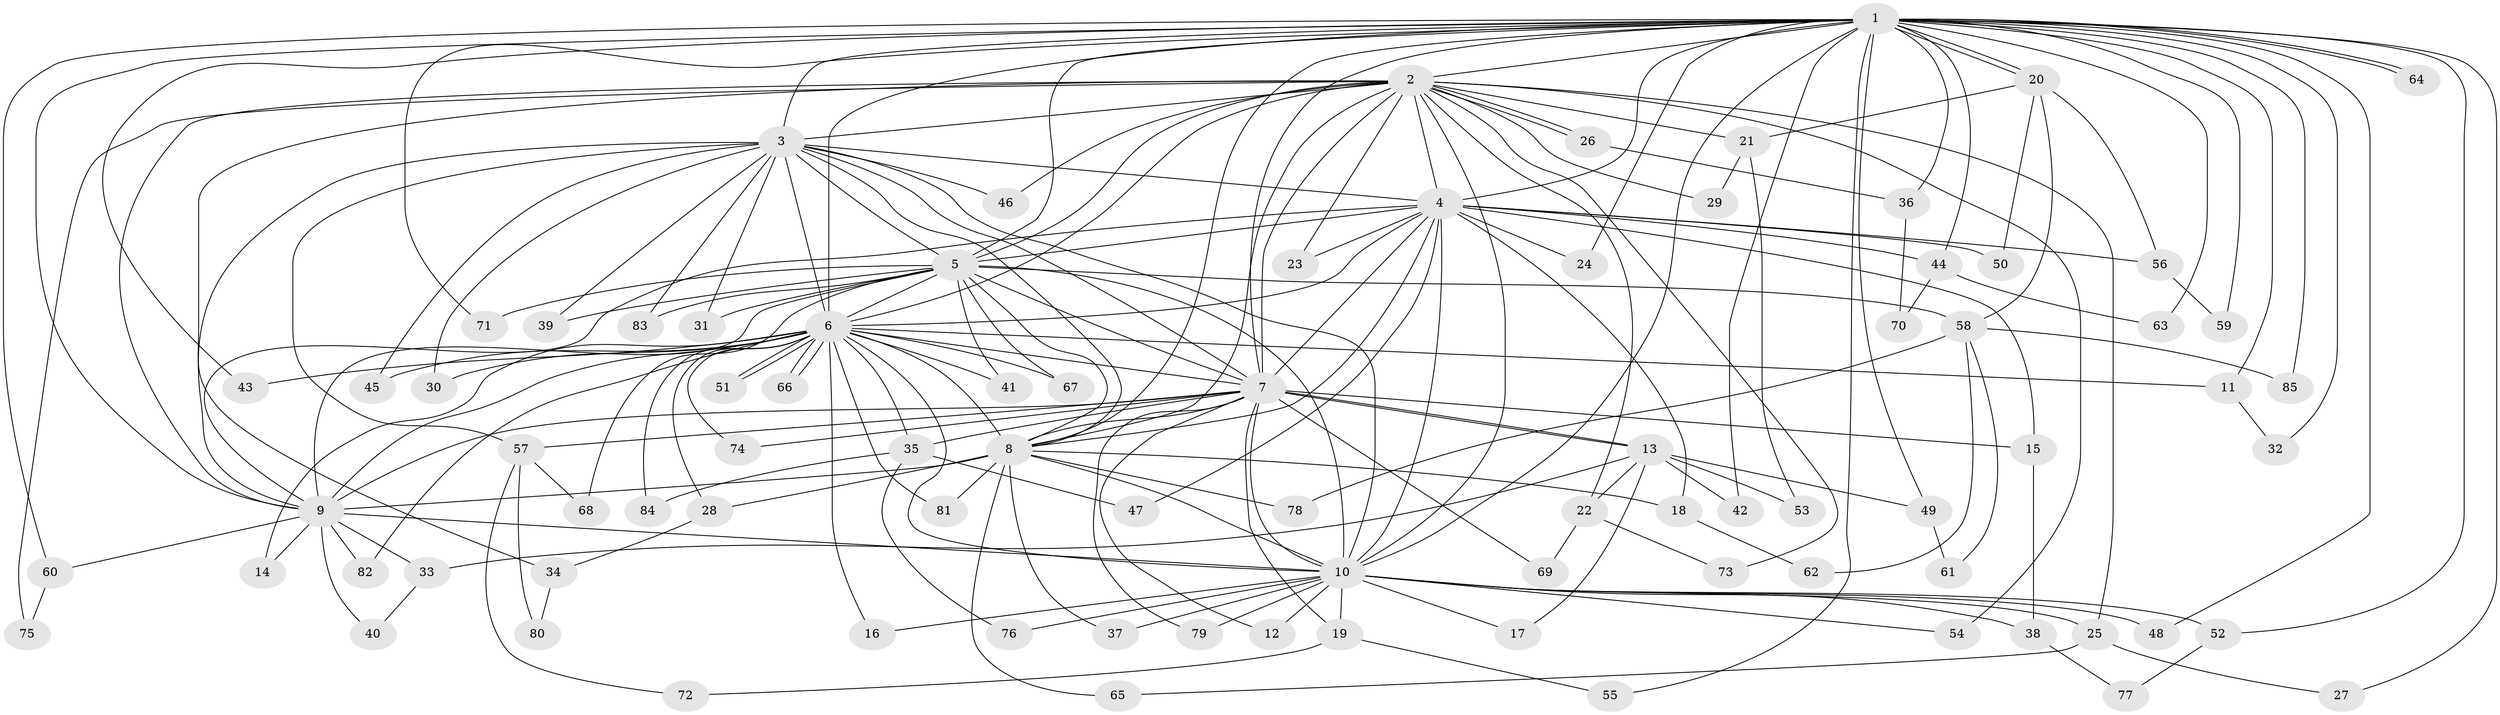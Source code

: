 // coarse degree distribution, {19: 0.016666666666666666, 18: 0.016666666666666666, 11: 0.016666666666666666, 2: 0.48333333333333334, 3: 0.16666666666666666, 15: 0.016666666666666666, 13: 0.016666666666666666, 4: 0.06666666666666667, 7: 0.016666666666666666, 17: 0.016666666666666666, 5: 0.06666666666666667, 23: 0.016666666666666666, 1: 0.05, 22: 0.016666666666666666, 14: 0.016666666666666666}
// Generated by graph-tools (version 1.1) at 2025/36/03/04/25 23:36:17]
// undirected, 85 vertices, 195 edges
graph export_dot {
  node [color=gray90,style=filled];
  1;
  2;
  3;
  4;
  5;
  6;
  7;
  8;
  9;
  10;
  11;
  12;
  13;
  14;
  15;
  16;
  17;
  18;
  19;
  20;
  21;
  22;
  23;
  24;
  25;
  26;
  27;
  28;
  29;
  30;
  31;
  32;
  33;
  34;
  35;
  36;
  37;
  38;
  39;
  40;
  41;
  42;
  43;
  44;
  45;
  46;
  47;
  48;
  49;
  50;
  51;
  52;
  53;
  54;
  55;
  56;
  57;
  58;
  59;
  60;
  61;
  62;
  63;
  64;
  65;
  66;
  67;
  68;
  69;
  70;
  71;
  72;
  73;
  74;
  75;
  76;
  77;
  78;
  79;
  80;
  81;
  82;
  83;
  84;
  85;
  1 -- 2;
  1 -- 3;
  1 -- 4;
  1 -- 5;
  1 -- 6;
  1 -- 7;
  1 -- 8;
  1 -- 9;
  1 -- 10;
  1 -- 11;
  1 -- 20;
  1 -- 20;
  1 -- 24;
  1 -- 27;
  1 -- 32;
  1 -- 36;
  1 -- 42;
  1 -- 43;
  1 -- 44;
  1 -- 48;
  1 -- 49;
  1 -- 52;
  1 -- 55;
  1 -- 59;
  1 -- 60;
  1 -- 63;
  1 -- 64;
  1 -- 64;
  1 -- 71;
  1 -- 85;
  2 -- 3;
  2 -- 4;
  2 -- 5;
  2 -- 6;
  2 -- 7;
  2 -- 8;
  2 -- 9;
  2 -- 10;
  2 -- 21;
  2 -- 22;
  2 -- 23;
  2 -- 25;
  2 -- 26;
  2 -- 26;
  2 -- 29;
  2 -- 34;
  2 -- 46;
  2 -- 54;
  2 -- 73;
  2 -- 75;
  3 -- 4;
  3 -- 5;
  3 -- 6;
  3 -- 7;
  3 -- 8;
  3 -- 9;
  3 -- 10;
  3 -- 30;
  3 -- 31;
  3 -- 39;
  3 -- 45;
  3 -- 46;
  3 -- 57;
  3 -- 83;
  4 -- 5;
  4 -- 6;
  4 -- 7;
  4 -- 8;
  4 -- 9;
  4 -- 10;
  4 -- 15;
  4 -- 18;
  4 -- 23;
  4 -- 24;
  4 -- 44;
  4 -- 47;
  4 -- 50;
  4 -- 56;
  5 -- 6;
  5 -- 7;
  5 -- 8;
  5 -- 9;
  5 -- 10;
  5 -- 31;
  5 -- 39;
  5 -- 41;
  5 -- 58;
  5 -- 67;
  5 -- 68;
  5 -- 71;
  5 -- 83;
  6 -- 7;
  6 -- 8;
  6 -- 9;
  6 -- 10;
  6 -- 11;
  6 -- 14;
  6 -- 16;
  6 -- 28;
  6 -- 30;
  6 -- 35;
  6 -- 41;
  6 -- 43;
  6 -- 45;
  6 -- 51;
  6 -- 51;
  6 -- 66;
  6 -- 66;
  6 -- 67;
  6 -- 74;
  6 -- 81;
  6 -- 82;
  6 -- 84;
  7 -- 8;
  7 -- 9;
  7 -- 10;
  7 -- 12;
  7 -- 13;
  7 -- 13;
  7 -- 15;
  7 -- 19;
  7 -- 35;
  7 -- 57;
  7 -- 69;
  7 -- 74;
  7 -- 79;
  8 -- 9;
  8 -- 10;
  8 -- 18;
  8 -- 28;
  8 -- 37;
  8 -- 65;
  8 -- 78;
  8 -- 81;
  9 -- 10;
  9 -- 14;
  9 -- 33;
  9 -- 40;
  9 -- 60;
  9 -- 82;
  10 -- 12;
  10 -- 16;
  10 -- 17;
  10 -- 19;
  10 -- 25;
  10 -- 37;
  10 -- 38;
  10 -- 48;
  10 -- 52;
  10 -- 54;
  10 -- 76;
  10 -- 79;
  11 -- 32;
  13 -- 17;
  13 -- 22;
  13 -- 33;
  13 -- 42;
  13 -- 49;
  13 -- 53;
  15 -- 38;
  18 -- 62;
  19 -- 55;
  19 -- 72;
  20 -- 21;
  20 -- 50;
  20 -- 56;
  20 -- 58;
  21 -- 29;
  21 -- 53;
  22 -- 69;
  22 -- 73;
  25 -- 27;
  25 -- 65;
  26 -- 36;
  28 -- 34;
  33 -- 40;
  34 -- 80;
  35 -- 47;
  35 -- 76;
  35 -- 84;
  36 -- 70;
  38 -- 77;
  44 -- 63;
  44 -- 70;
  49 -- 61;
  52 -- 77;
  56 -- 59;
  57 -- 68;
  57 -- 72;
  57 -- 80;
  58 -- 61;
  58 -- 62;
  58 -- 78;
  58 -- 85;
  60 -- 75;
}
